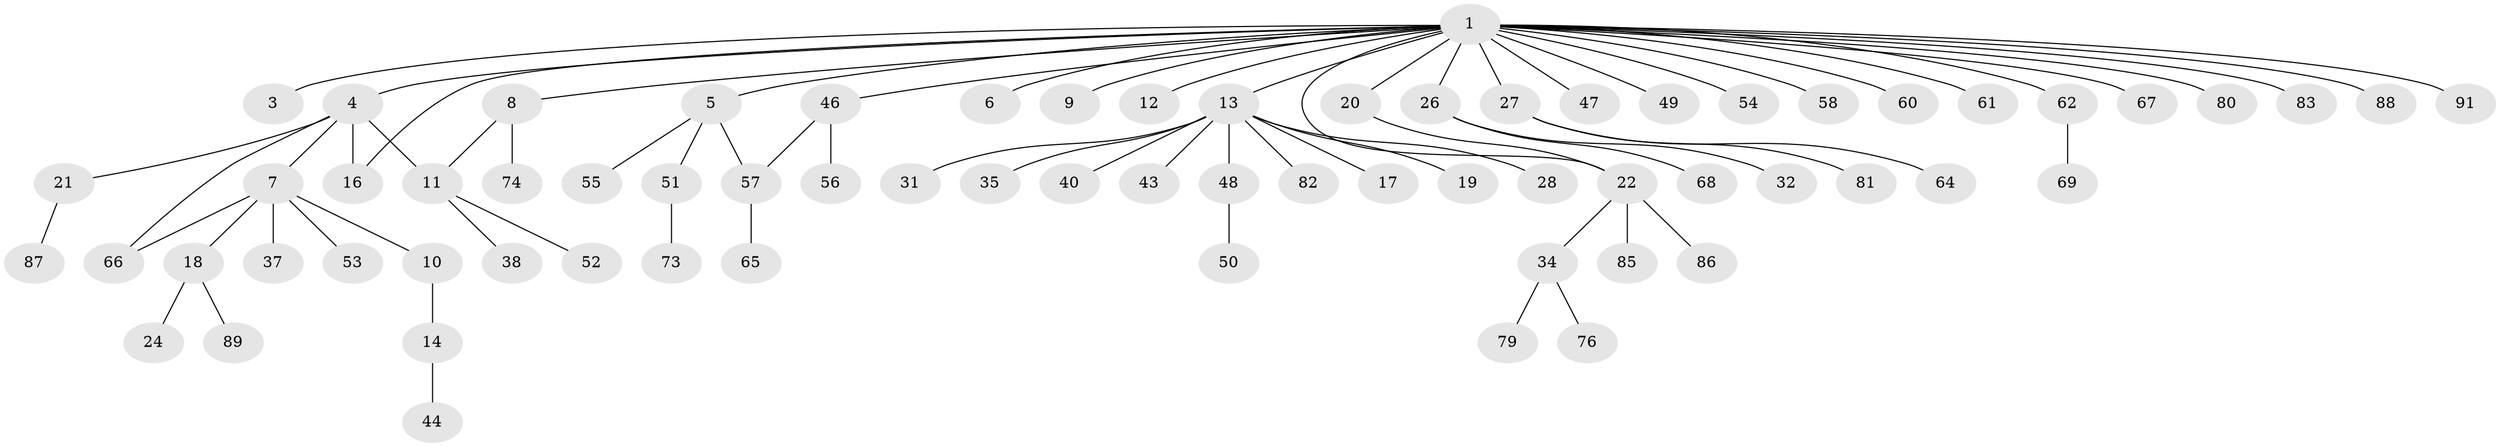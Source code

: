 // original degree distribution, {4: 0.054945054945054944, 24: 0.01098901098901099, 2: 0.16483516483516483, 7: 0.01098901098901099, 3: 0.12087912087912088, 1: 0.6043956043956044, 5: 0.02197802197802198, 11: 0.01098901098901099}
// Generated by graph-tools (version 1.1) at 2025/11/02/27/25 16:11:11]
// undirected, 69 vertices, 73 edges
graph export_dot {
graph [start="1"]
  node [color=gray90,style=filled];
  1 [super="+2"];
  3 [super="+33"];
  4 [super="+90"];
  5 [super="+42"];
  6;
  7 [super="+41"];
  8 [super="+23"];
  9;
  10 [super="+39"];
  11 [super="+30"];
  12;
  13 [super="+15"];
  14 [super="+25"];
  16;
  17;
  18 [super="+29"];
  19;
  20;
  21;
  22 [super="+45"];
  24;
  26 [super="+63"];
  27 [super="+75"];
  28;
  31 [super="+36"];
  32;
  34 [super="+77"];
  35;
  37;
  38;
  40 [super="+84"];
  43;
  44 [super="+70"];
  46;
  47;
  48 [super="+59"];
  49;
  50;
  51;
  52 [super="+72"];
  53;
  54;
  55 [super="+71"];
  56;
  57;
  58;
  60;
  61;
  62;
  64;
  65;
  66 [super="+78"];
  67;
  68;
  69;
  73;
  74;
  76;
  79;
  80;
  81;
  82;
  83;
  85;
  86;
  87;
  88;
  89;
  91;
  1 -- 13;
  1 -- 61;
  1 -- 62;
  1 -- 3;
  1 -- 4;
  1 -- 5;
  1 -- 6;
  1 -- 67;
  1 -- 8;
  1 -- 9;
  1 -- 12;
  1 -- 16;
  1 -- 80;
  1 -- 83;
  1 -- 20;
  1 -- 88;
  1 -- 26;
  1 -- 27;
  1 -- 91;
  1 -- 46;
  1 -- 47;
  1 -- 49;
  1 -- 54;
  1 -- 58;
  1 -- 60;
  1 -- 22;
  4 -- 7;
  4 -- 11;
  4 -- 16;
  4 -- 21;
  4 -- 66;
  5 -- 55;
  5 -- 57;
  5 -- 51;
  7 -- 10;
  7 -- 18;
  7 -- 37;
  7 -- 66;
  7 -- 53;
  8 -- 74;
  8 -- 11;
  10 -- 14;
  11 -- 38;
  11 -- 52;
  13 -- 17;
  13 -- 19;
  13 -- 28;
  13 -- 31;
  13 -- 35;
  13 -- 40;
  13 -- 43;
  13 -- 48;
  13 -- 82;
  14 -- 44;
  18 -- 24;
  18 -- 89;
  20 -- 22;
  21 -- 87;
  22 -- 34;
  22 -- 85;
  22 -- 86;
  26 -- 32;
  26 -- 68;
  27 -- 64;
  27 -- 81;
  34 -- 76;
  34 -- 79;
  46 -- 56;
  46 -- 57;
  48 -- 50;
  51 -- 73;
  57 -- 65;
  62 -- 69;
}
